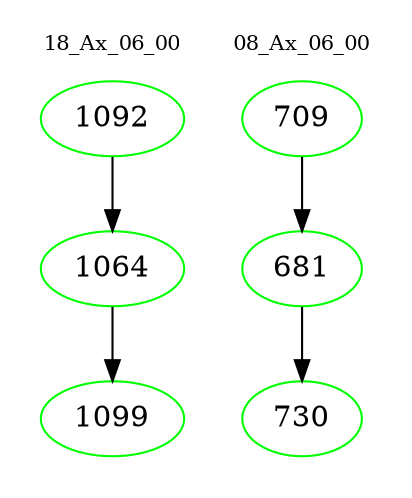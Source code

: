 digraph{
subgraph cluster_0 {
color = white
label = "18_Ax_06_00";
fontsize=10;
T0_1092 [label="1092", color="green"]
T0_1092 -> T0_1064 [color="black"]
T0_1064 [label="1064", color="green"]
T0_1064 -> T0_1099 [color="black"]
T0_1099 [label="1099", color="green"]
}
subgraph cluster_1 {
color = white
label = "08_Ax_06_00";
fontsize=10;
T1_709 [label="709", color="green"]
T1_709 -> T1_681 [color="black"]
T1_681 [label="681", color="green"]
T1_681 -> T1_730 [color="black"]
T1_730 [label="730", color="green"]
}
}
